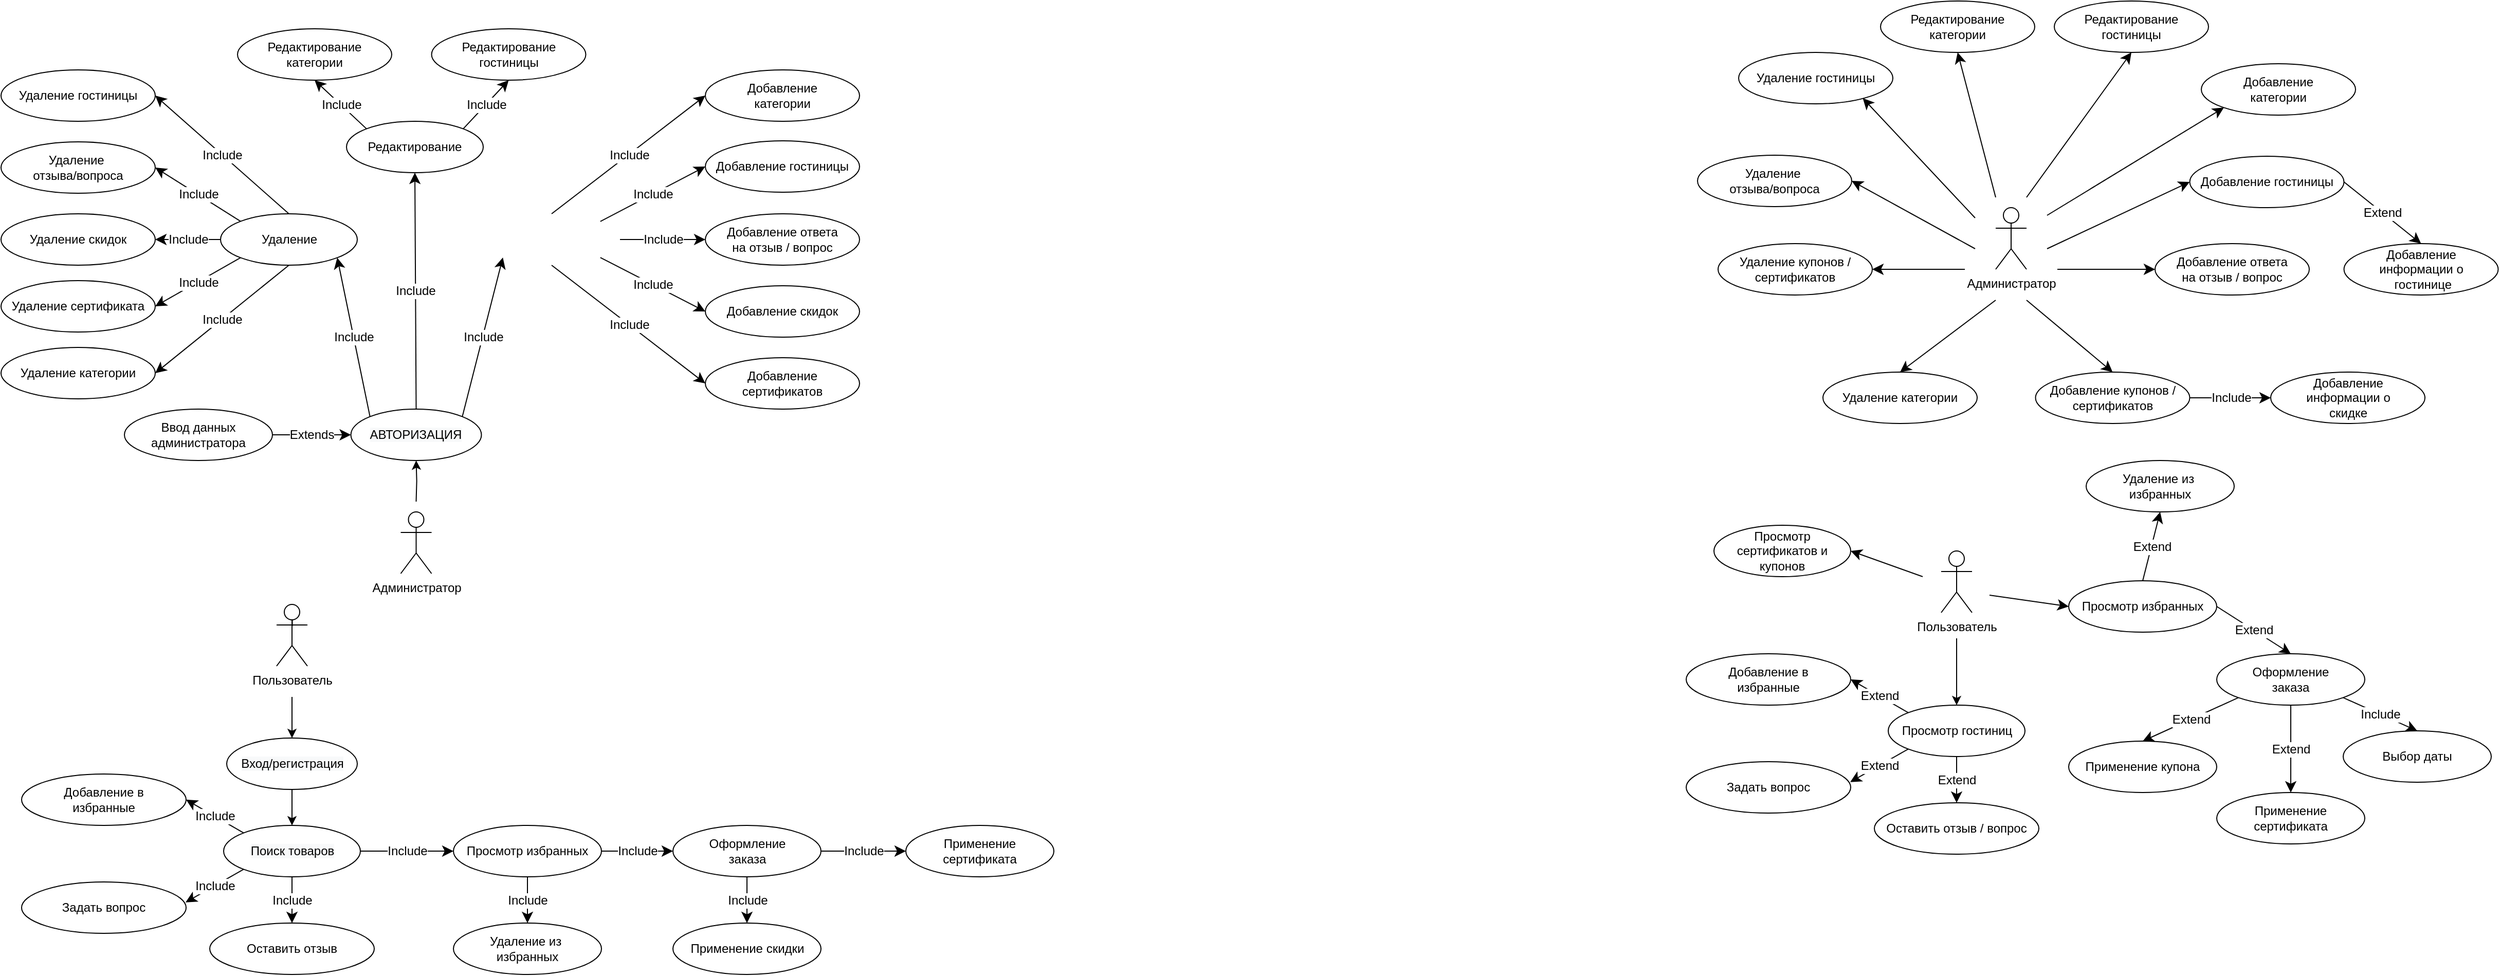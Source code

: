 <mxfile version="24.3.1" type="device">
  <diagram name="Page-1" id="efa7a0a1-bf9b-a30e-e6df-94a7791c09e9">
    <mxGraphModel dx="1489" dy="847" grid="0" gridSize="10" guides="1" tooltips="1" connect="1" arrows="1" fold="1" page="1" pageScale="1" pageWidth="826" pageHeight="1169" background="none" math="0" shadow="0">
      <root>
        <mxCell id="0" />
        <mxCell id="1" parent="0" />
        <mxCell id="YTgh-Ef8OYnJQfRJEaPr-17" value="" style="edgeStyle=orthogonalEdgeStyle;rounded=0;orthogonalLoop=1;jettySize=auto;html=1;" parent="1" target="YTgh-Ef8OYnJQfRJEaPr-16" edge="1">
          <mxGeometry relative="1" as="geometry">
            <mxPoint x="443.75" y="550" as="sourcePoint" />
          </mxGeometry>
        </mxCell>
        <mxCell id="jBH0evO6HvCT8xuE78lS-122" value="Администратор" style="shape=umlActor;verticalLabelPosition=bottom;verticalAlign=top;html=1;outlineConnect=0;" parent="1" vertex="1">
          <mxGeometry x="428.75" y="560" width="30" height="60" as="geometry" />
        </mxCell>
        <mxCell id="YTgh-Ef8OYnJQfRJEaPr-2" value="" style="edgeStyle=orthogonalEdgeStyle;rounded=0;orthogonalLoop=1;jettySize=auto;html=1;" parent="1" target="YTgh-Ef8OYnJQfRJEaPr-1" edge="1">
          <mxGeometry relative="1" as="geometry">
            <mxPoint x="323" y="740" as="sourcePoint" />
            <Array as="points">
              <mxPoint x="323" y="750" />
            </Array>
          </mxGeometry>
        </mxCell>
        <mxCell id="YTgh-Ef8OYnJQfRJEaPr-10" value="" style="edgeStyle=orthogonalEdgeStyle;rounded=0;orthogonalLoop=1;jettySize=auto;html=1;" parent="1" source="YTgh-Ef8OYnJQfRJEaPr-1" target="YTgh-Ef8OYnJQfRJEaPr-3" edge="1">
          <mxGeometry relative="1" as="geometry" />
        </mxCell>
        <mxCell id="YTgh-Ef8OYnJQfRJEaPr-1" value="&#xa;&#xa;&lt;span style=&quot;color: rgb(0, 0, 0); font-family: helvetica; font-size: 12px; font-style: normal; font-weight: 400; letter-spacing: normal; text-align: center; text-indent: 0px; text-transform: none; word-spacing: 0px; background-color: rgb(248, 249, 250); display: inline; float: none;&quot;&gt;Вход/регистрация&lt;/span&gt;&#xa;&#xa;" style="ellipse;whiteSpace=wrap;html=1;" parent="1" vertex="1">
          <mxGeometry x="259.5" y="780" width="127" height="50" as="geometry" />
        </mxCell>
        <mxCell id="YTgh-Ef8OYnJQfRJEaPr-3" value="&#xa;&#xa;&lt;span style=&quot;color: rgb(0, 0, 0); font-family: helvetica; font-size: 12px; font-style: normal; font-weight: 400; letter-spacing: normal; text-align: center; text-indent: 0px; text-transform: none; word-spacing: 0px; background-color: rgb(248, 249, 250); display: inline; float: none;&quot;&gt;Поиск товаров&lt;/span&gt;&#xa;&#xa;" style="ellipse;whiteSpace=wrap;html=1;" parent="1" vertex="1">
          <mxGeometry x="256.5" y="865" width="133" height="50" as="geometry" />
        </mxCell>
        <mxCell id="YTgh-Ef8OYnJQfRJEaPr-4" value="Просмотр избранных" style="ellipse;whiteSpace=wrap;html=1;" parent="1" vertex="1">
          <mxGeometry x="480" y="865" width="144" height="50" as="geometry" />
        </mxCell>
        <mxCell id="YTgh-Ef8OYnJQfRJEaPr-5" value="Оформление&lt;br&gt;заказа" style="ellipse;whiteSpace=wrap;html=1;" parent="1" vertex="1">
          <mxGeometry x="693.5" y="865" width="144" height="50" as="geometry" />
        </mxCell>
        <mxCell id="YTgh-Ef8OYnJQfRJEaPr-6" value="Добавление в&lt;br&gt;избранные" style="ellipse;whiteSpace=wrap;html=1;" parent="1" vertex="1">
          <mxGeometry x="60" y="815" width="160" height="50" as="geometry" />
        </mxCell>
        <mxCell id="YTgh-Ef8OYnJQfRJEaPr-16" value="&lt;font face=&quot;helvetica&quot;&gt;&lt;span style=&quot;background-color: rgb(248, 249, 250);&quot;&gt;АВТОРИЗАЦИЯ&lt;/span&gt;&lt;/font&gt;" style="ellipse;whiteSpace=wrap;html=1;" parent="1" vertex="1">
          <mxGeometry x="380.25" y="460" width="127" height="50" as="geometry" />
        </mxCell>
        <mxCell id="YTgh-Ef8OYnJQfRJEaPr-18" value="Удаление" style="ellipse;whiteSpace=wrap;html=1;" parent="1" vertex="1">
          <mxGeometry x="253.5" y="270" width="133" height="50" as="geometry" />
        </mxCell>
        <mxCell id="YTgh-Ef8OYnJQfRJEaPr-22" value="Добавление&lt;br&gt;категории" style="ellipse;whiteSpace=wrap;html=1;" parent="1" vertex="1">
          <mxGeometry x="725" y="130" width="150" height="50" as="geometry" />
        </mxCell>
        <mxCell id="YTgh-Ef8OYnJQfRJEaPr-23" value="Добавление гостиницы" style="ellipse;whiteSpace=wrap;html=1;" parent="1" vertex="1">
          <mxGeometry x="725" y="199" width="150" height="50" as="geometry" />
        </mxCell>
        <mxCell id="YTgh-Ef8OYnJQfRJEaPr-24" value="Добавление ответа&lt;br&gt;на отзыв / вопрос" style="ellipse;whiteSpace=wrap;html=1;" parent="1" vertex="1">
          <mxGeometry x="725" y="270" width="150" height="50" as="geometry" />
        </mxCell>
        <mxCell id="YTgh-Ef8OYnJQfRJEaPr-25" value="Добавление скидок" style="ellipse;whiteSpace=wrap;html=1;" parent="1" vertex="1">
          <mxGeometry x="725" y="340" width="150" height="50" as="geometry" />
        </mxCell>
        <mxCell id="YTgh-Ef8OYnJQfRJEaPr-26" value="Удаление категории" style="ellipse;whiteSpace=wrap;html=1;" parent="1" vertex="1">
          <mxGeometry x="40" y="400" width="150" height="50" as="geometry" />
        </mxCell>
        <mxCell id="YTgh-Ef8OYnJQfRJEaPr-27" value="Удаление гостиницы" style="ellipse;whiteSpace=wrap;html=1;" parent="1" vertex="1">
          <mxGeometry x="40" y="130" width="150" height="50" as="geometry" />
        </mxCell>
        <mxCell id="YTgh-Ef8OYnJQfRJEaPr-28" value="Удаление&amp;nbsp;&lt;div&gt;отзыва/вопроса&lt;/div&gt;" style="ellipse;whiteSpace=wrap;html=1;" parent="1" vertex="1">
          <mxGeometry x="40" y="200" width="150" height="50" as="geometry" />
        </mxCell>
        <mxCell id="YTgh-Ef8OYnJQfRJEaPr-29" value="Удаление скидок" style="ellipse;whiteSpace=wrap;html=1;" parent="1" vertex="1">
          <mxGeometry x="40" y="270" width="150" height="50" as="geometry" />
        </mxCell>
        <mxCell id="YTgh-Ef8OYnJQfRJEaPr-30" value="Удаление сертификата" style="ellipse;whiteSpace=wrap;html=1;" parent="1" vertex="1">
          <mxGeometry x="40" y="335" width="150" height="50" as="geometry" />
        </mxCell>
        <mxCell id="Zb_gw2FY2gbBcWNWG11e-1" value="Удаление из&amp;nbsp;&lt;div&gt;избранных&lt;/div&gt;" style="ellipse;whiteSpace=wrap;html=1;" parent="1" vertex="1">
          <mxGeometry x="480" y="960" width="144" height="50" as="geometry" />
        </mxCell>
        <mxCell id="Zb_gw2FY2gbBcWNWG11e-5" value="Задать вопрос" style="ellipse;whiteSpace=wrap;html=1;" parent="1" vertex="1">
          <mxGeometry x="60" y="920" width="160" height="50" as="geometry" />
        </mxCell>
        <mxCell id="Zb_gw2FY2gbBcWNWG11e-7" value="Оставить отзыв" style="ellipse;whiteSpace=wrap;html=1;" parent="1" vertex="1">
          <mxGeometry x="243" y="960" width="160" height="50" as="geometry" />
        </mxCell>
        <mxCell id="Zb_gw2FY2gbBcWNWG11e-9" value="Применение скидки" style="ellipse;whiteSpace=wrap;html=1;" parent="1" vertex="1">
          <mxGeometry x="693.5" y="960" width="144" height="50" as="geometry" />
        </mxCell>
        <mxCell id="Zb_gw2FY2gbBcWNWG11e-13" value="Применение сертификата" style="ellipse;whiteSpace=wrap;html=1;" parent="1" vertex="1">
          <mxGeometry x="920" y="865" width="144" height="50" as="geometry" />
        </mxCell>
        <mxCell id="Zb_gw2FY2gbBcWNWG11e-15" value="Добавление сертификатов" style="ellipse;whiteSpace=wrap;html=1;" parent="1" vertex="1">
          <mxGeometry x="725" y="410" width="150" height="50" as="geometry" />
        </mxCell>
        <mxCell id="Zb_gw2FY2gbBcWNWG11e-17" value="Редактирование" style="ellipse;whiteSpace=wrap;html=1;" parent="1" vertex="1">
          <mxGeometry x="376" y="180" width="133" height="50" as="geometry" />
        </mxCell>
        <mxCell id="Zb_gw2FY2gbBcWNWG11e-18" value="Редактирование&lt;br&gt;категории" style="ellipse;whiteSpace=wrap;html=1;" parent="1" vertex="1">
          <mxGeometry x="270" y="90" width="150" height="50" as="geometry" />
        </mxCell>
        <mxCell id="Zb_gw2FY2gbBcWNWG11e-19" value="Редактирование гостиницы" style="ellipse;whiteSpace=wrap;html=1;" parent="1" vertex="1">
          <mxGeometry x="458.75" y="90" width="150" height="50" as="geometry" />
        </mxCell>
        <mxCell id="Zb_gw2FY2gbBcWNWG11e-30" value="" style="edgeStyle=orthogonalEdgeStyle;rounded=0;orthogonalLoop=1;jettySize=auto;html=1;" parent="1" target="jBH0evO6HvCT8xuE78lS-123" edge="1">
          <mxGeometry relative="1" as="geometry">
            <mxPoint x="322.75" y="650" as="sourcePoint" />
            <mxPoint x="323" y="780" as="targetPoint" />
          </mxGeometry>
        </mxCell>
        <mxCell id="jBH0evO6HvCT8xuE78lS-123" value="Пользователь" style="shape=umlActor;verticalLabelPosition=bottom;verticalAlign=top;html=1;outlineConnect=0;" parent="1" vertex="1">
          <mxGeometry x="308" y="650" width="30" height="60" as="geometry" />
        </mxCell>
        <mxCell id="Zb_gw2FY2gbBcWNWG11e-43" value="" style="endArrow=classic;html=1;rounded=0;fontSize=12;startSize=8;endSize=8;curved=1;exitX=0;exitY=1;exitDx=0;exitDy=0;entryX=0.997;entryY=0.397;entryDx=0;entryDy=0;entryPerimeter=0;" parent="1" source="YTgh-Ef8OYnJQfRJEaPr-3" target="Zb_gw2FY2gbBcWNWG11e-5" edge="1">
          <mxGeometry relative="1" as="geometry">
            <mxPoint x="190" y="950" as="sourcePoint" />
            <mxPoint x="290" y="950" as="targetPoint" />
          </mxGeometry>
        </mxCell>
        <mxCell id="Zb_gw2FY2gbBcWNWG11e-44" value="Include" style="edgeLabel;resizable=0;html=1;fontSize=12;;align=center;verticalAlign=middle;" parent="Zb_gw2FY2gbBcWNWG11e-43" connectable="0" vertex="1">
          <mxGeometry relative="1" as="geometry" />
        </mxCell>
        <mxCell id="Zb_gw2FY2gbBcWNWG11e-45" value="" style="endArrow=classic;html=1;rounded=0;fontSize=12;startSize=8;endSize=8;curved=1;exitX=0;exitY=0;exitDx=0;exitDy=0;entryX=1;entryY=0.5;entryDx=0;entryDy=0;" parent="1" source="YTgh-Ef8OYnJQfRJEaPr-3" target="YTgh-Ef8OYnJQfRJEaPr-6" edge="1">
          <mxGeometry relative="1" as="geometry">
            <mxPoint x="266" y="900" as="sourcePoint" />
            <mxPoint x="140" y="962" as="targetPoint" />
          </mxGeometry>
        </mxCell>
        <mxCell id="Zb_gw2FY2gbBcWNWG11e-46" value="Include" style="edgeLabel;resizable=0;html=1;fontSize=12;;align=center;verticalAlign=middle;" parent="Zb_gw2FY2gbBcWNWG11e-45" connectable="0" vertex="1">
          <mxGeometry relative="1" as="geometry" />
        </mxCell>
        <mxCell id="Zb_gw2FY2gbBcWNWG11e-47" value="" style="endArrow=classic;html=1;rounded=0;fontSize=12;startSize=8;endSize=8;curved=1;exitX=1;exitY=0.5;exitDx=0;exitDy=0;entryX=0;entryY=0.5;entryDx=0;entryDy=0;" parent="1" source="YTgh-Ef8OYnJQfRJEaPr-3" target="YTgh-Ef8OYnJQfRJEaPr-4" edge="1">
          <mxGeometry relative="1" as="geometry">
            <mxPoint x="458.75" y="915" as="sourcePoint" />
            <mxPoint x="332.75" y="977" as="targetPoint" />
          </mxGeometry>
        </mxCell>
        <mxCell id="Zb_gw2FY2gbBcWNWG11e-48" value="Include" style="edgeLabel;resizable=0;html=1;fontSize=12;;align=center;verticalAlign=middle;" parent="Zb_gw2FY2gbBcWNWG11e-47" connectable="0" vertex="1">
          <mxGeometry relative="1" as="geometry" />
        </mxCell>
        <mxCell id="Zb_gw2FY2gbBcWNWG11e-49" value="" style="endArrow=classic;html=1;rounded=0;fontSize=12;startSize=8;endSize=8;curved=1;exitX=0.5;exitY=1;exitDx=0;exitDy=0;entryX=0.5;entryY=0;entryDx=0;entryDy=0;" parent="1" source="YTgh-Ef8OYnJQfRJEaPr-3" target="Zb_gw2FY2gbBcWNWG11e-7" edge="1">
          <mxGeometry relative="1" as="geometry">
            <mxPoint x="306" y="938" as="sourcePoint" />
            <mxPoint x="180" y="1000" as="targetPoint" />
          </mxGeometry>
        </mxCell>
        <mxCell id="Zb_gw2FY2gbBcWNWG11e-50" value="Include" style="edgeLabel;resizable=0;html=1;fontSize=12;;align=center;verticalAlign=middle;" parent="Zb_gw2FY2gbBcWNWG11e-49" connectable="0" vertex="1">
          <mxGeometry relative="1" as="geometry" />
        </mxCell>
        <mxCell id="Zb_gw2FY2gbBcWNWG11e-51" value="" style="endArrow=classic;html=1;rounded=0;fontSize=12;startSize=8;endSize=8;curved=1;exitX=0.5;exitY=1;exitDx=0;exitDy=0;entryX=0.5;entryY=0;entryDx=0;entryDy=0;" parent="1" source="YTgh-Ef8OYnJQfRJEaPr-4" target="Zb_gw2FY2gbBcWNWG11e-1" edge="1">
          <mxGeometry relative="1" as="geometry">
            <mxPoint x="333" y="925" as="sourcePoint" />
            <mxPoint x="330" y="1030" as="targetPoint" />
          </mxGeometry>
        </mxCell>
        <mxCell id="Zb_gw2FY2gbBcWNWG11e-52" value="Include" style="edgeLabel;resizable=0;html=1;fontSize=12;;align=center;verticalAlign=middle;" parent="Zb_gw2FY2gbBcWNWG11e-51" connectable="0" vertex="1">
          <mxGeometry relative="1" as="geometry" />
        </mxCell>
        <mxCell id="Zb_gw2FY2gbBcWNWG11e-54" value="" style="endArrow=classic;html=1;rounded=0;fontSize=12;startSize=8;endSize=8;curved=1;exitX=1;exitY=0.5;exitDx=0;exitDy=0;entryX=0;entryY=0.5;entryDx=0;entryDy=0;" parent="1" source="YTgh-Ef8OYnJQfRJEaPr-4" target="YTgh-Ef8OYnJQfRJEaPr-5" edge="1">
          <mxGeometry relative="1" as="geometry">
            <mxPoint x="773" y="837.5" as="sourcePoint" />
            <mxPoint x="650" y="970" as="targetPoint" />
          </mxGeometry>
        </mxCell>
        <mxCell id="Zb_gw2FY2gbBcWNWG11e-55" value="Include" style="edgeLabel;resizable=0;html=1;fontSize=12;;align=center;verticalAlign=middle;" parent="Zb_gw2FY2gbBcWNWG11e-54" connectable="0" vertex="1">
          <mxGeometry relative="1" as="geometry" />
        </mxCell>
        <mxCell id="Zb_gw2FY2gbBcWNWG11e-58" value="" style="endArrow=classic;html=1;rounded=0;fontSize=12;startSize=8;endSize=8;curved=1;exitX=0.5;exitY=1;exitDx=0;exitDy=0;entryX=0.5;entryY=0;entryDx=0;entryDy=0;" parent="1" source="YTgh-Ef8OYnJQfRJEaPr-5" target="Zb_gw2FY2gbBcWNWG11e-9" edge="1">
          <mxGeometry relative="1" as="geometry">
            <mxPoint x="660" y="915" as="sourcePoint" />
            <mxPoint x="660" y="960" as="targetPoint" />
          </mxGeometry>
        </mxCell>
        <mxCell id="Zb_gw2FY2gbBcWNWG11e-59" value="Include" style="edgeLabel;resizable=0;html=1;fontSize=12;;align=center;verticalAlign=middle;" parent="Zb_gw2FY2gbBcWNWG11e-58" connectable="0" vertex="1">
          <mxGeometry relative="1" as="geometry" />
        </mxCell>
        <mxCell id="Zb_gw2FY2gbBcWNWG11e-60" value="" style="endArrow=classic;html=1;rounded=0;fontSize=12;startSize=8;endSize=8;curved=1;exitX=1;exitY=0.5;exitDx=0;exitDy=0;entryX=0;entryY=0.5;entryDx=0;entryDy=0;" parent="1" source="YTgh-Ef8OYnJQfRJEaPr-5" target="Zb_gw2FY2gbBcWNWG11e-13" edge="1">
          <mxGeometry relative="1" as="geometry">
            <mxPoint x="776" y="925" as="sourcePoint" />
            <mxPoint x="732" y="970" as="targetPoint" />
          </mxGeometry>
        </mxCell>
        <mxCell id="Zb_gw2FY2gbBcWNWG11e-61" value="Include" style="edgeLabel;resizable=0;html=1;fontSize=12;;align=center;verticalAlign=middle;" parent="Zb_gw2FY2gbBcWNWG11e-60" connectable="0" vertex="1">
          <mxGeometry relative="1" as="geometry" />
        </mxCell>
        <mxCell id="Zb_gw2FY2gbBcWNWG11e-67" value="Ввод данных администратора" style="ellipse;whiteSpace=wrap;html=1;" parent="1" vertex="1">
          <mxGeometry x="160" y="460" width="144" height="50" as="geometry" />
        </mxCell>
        <mxCell id="Zb_gw2FY2gbBcWNWG11e-68" value="" style="endArrow=classic;html=1;rounded=0;fontSize=12;startSize=8;endSize=8;curved=1;exitX=1;exitY=0.5;exitDx=0;exitDy=0;entryX=0;entryY=0.5;entryDx=0;entryDy=0;" parent="1" source="Zb_gw2FY2gbBcWNWG11e-67" target="YTgh-Ef8OYnJQfRJEaPr-16" edge="1">
          <mxGeometry relative="1" as="geometry">
            <mxPoint x="428.75" y="540" as="sourcePoint" />
            <mxPoint x="335.75" y="540" as="targetPoint" />
          </mxGeometry>
        </mxCell>
        <mxCell id="Zb_gw2FY2gbBcWNWG11e-69" value="Extends" style="edgeLabel;resizable=0;html=1;fontSize=12;;align=center;verticalAlign=middle;" parent="Zb_gw2FY2gbBcWNWG11e-68" connectable="0" vertex="1">
          <mxGeometry relative="1" as="geometry" />
        </mxCell>
        <mxCell id="Zb_gw2FY2gbBcWNWG11e-70" value="" style="endArrow=classic;html=1;rounded=0;fontSize=12;startSize=8;endSize=8;curved=1;exitX=0;exitY=0;exitDx=0;exitDy=0;entryX=1;entryY=1;entryDx=0;entryDy=0;" parent="1" source="YTgh-Ef8OYnJQfRJEaPr-16" target="YTgh-Ef8OYnJQfRJEaPr-18" edge="1">
          <mxGeometry relative="1" as="geometry">
            <mxPoint x="456" y="460" as="sourcePoint" />
            <mxPoint x="400" y="428" as="targetPoint" />
          </mxGeometry>
        </mxCell>
        <mxCell id="Zb_gw2FY2gbBcWNWG11e-71" value="Include" style="edgeLabel;resizable=0;html=1;fontSize=12;;align=center;verticalAlign=middle;" parent="Zb_gw2FY2gbBcWNWG11e-70" connectable="0" vertex="1">
          <mxGeometry relative="1" as="geometry" />
        </mxCell>
        <mxCell id="Zb_gw2FY2gbBcWNWG11e-72" value="" style="endArrow=classic;html=1;rounded=0;fontSize=12;startSize=8;endSize=8;curved=1;exitX=0.5;exitY=0;exitDx=0;exitDy=0;entryX=0.5;entryY=1;entryDx=0;entryDy=0;" parent="1" source="YTgh-Ef8OYnJQfRJEaPr-16" target="Zb_gw2FY2gbBcWNWG11e-17" edge="1">
          <mxGeometry relative="1" as="geometry">
            <mxPoint x="468.25" y="410" as="sourcePoint" />
            <mxPoint x="412.25" y="378" as="targetPoint" />
          </mxGeometry>
        </mxCell>
        <mxCell id="Zb_gw2FY2gbBcWNWG11e-73" value="Include" style="edgeLabel;resizable=0;html=1;fontSize=12;;align=center;verticalAlign=middle;" parent="Zb_gw2FY2gbBcWNWG11e-72" connectable="0" vertex="1">
          <mxGeometry relative="1" as="geometry" />
        </mxCell>
        <mxCell id="Zb_gw2FY2gbBcWNWG11e-74" value="" style="endArrow=classic;html=1;rounded=0;fontSize=12;startSize=8;endSize=8;curved=1;exitX=1;exitY=0;exitDx=0;exitDy=0;entryX=0;entryY=1;entryDx=0;entryDy=0;" parent="1" source="YTgh-Ef8OYnJQfRJEaPr-16" edge="1">
          <mxGeometry relative="1" as="geometry">
            <mxPoint x="524.25" y="460" as="sourcePoint" />
            <mxPoint x="528.096" y="312.533" as="targetPoint" />
          </mxGeometry>
        </mxCell>
        <mxCell id="Zb_gw2FY2gbBcWNWG11e-75" value="Include" style="edgeLabel;resizable=0;html=1;fontSize=12;;align=center;verticalAlign=middle;" parent="Zb_gw2FY2gbBcWNWG11e-74" connectable="0" vertex="1">
          <mxGeometry relative="1" as="geometry" />
        </mxCell>
        <mxCell id="Zb_gw2FY2gbBcWNWG11e-76" value="" style="endArrow=classic;html=1;rounded=0;fontSize=12;startSize=8;endSize=8;curved=1;exitX=0;exitY=1;exitDx=0;exitDy=0;entryX=1;entryY=0.5;entryDx=0;entryDy=0;" parent="1" source="YTgh-Ef8OYnJQfRJEaPr-18" target="YTgh-Ef8OYnJQfRJEaPr-30" edge="1">
          <mxGeometry relative="1" as="geometry">
            <mxPoint x="292" y="360" as="sourcePoint" />
            <mxPoint x="230" y="303" as="targetPoint" />
          </mxGeometry>
        </mxCell>
        <mxCell id="Zb_gw2FY2gbBcWNWG11e-77" value="Include" style="edgeLabel;resizable=0;html=1;fontSize=12;;align=center;verticalAlign=middle;" parent="Zb_gw2FY2gbBcWNWG11e-76" connectable="0" vertex="1">
          <mxGeometry relative="1" as="geometry" />
        </mxCell>
        <mxCell id="Zb_gw2FY2gbBcWNWG11e-80" value="" style="endArrow=classic;html=1;rounded=0;fontSize=12;startSize=8;endSize=8;curved=1;exitX=0;exitY=0.5;exitDx=0;exitDy=0;entryX=1;entryY=0.5;entryDx=0;entryDy=0;" parent="1" source="YTgh-Ef8OYnJQfRJEaPr-18" target="YTgh-Ef8OYnJQfRJEaPr-29" edge="1">
          <mxGeometry relative="1" as="geometry">
            <mxPoint x="302" y="327" as="sourcePoint" />
            <mxPoint x="240" y="270" as="targetPoint" />
          </mxGeometry>
        </mxCell>
        <mxCell id="Zb_gw2FY2gbBcWNWG11e-81" value="Include" style="edgeLabel;resizable=0;html=1;fontSize=12;;align=center;verticalAlign=middle;" parent="Zb_gw2FY2gbBcWNWG11e-80" connectable="0" vertex="1">
          <mxGeometry relative="1" as="geometry" />
        </mxCell>
        <mxCell id="Zb_gw2FY2gbBcWNWG11e-82" value="" style="endArrow=classic;html=1;rounded=0;fontSize=12;startSize=8;endSize=8;curved=1;exitX=0;exitY=0;exitDx=0;exitDy=0;entryX=1;entryY=0.5;entryDx=0;entryDy=0;" parent="1" source="YTgh-Ef8OYnJQfRJEaPr-18" target="YTgh-Ef8OYnJQfRJEaPr-28" edge="1">
          <mxGeometry relative="1" as="geometry">
            <mxPoint x="318.5" y="310" as="sourcePoint" />
            <mxPoint x="256.5" y="253" as="targetPoint" />
          </mxGeometry>
        </mxCell>
        <mxCell id="Zb_gw2FY2gbBcWNWG11e-83" value="Include" style="edgeLabel;resizable=0;html=1;fontSize=12;;align=center;verticalAlign=middle;" parent="Zb_gw2FY2gbBcWNWG11e-82" connectable="0" vertex="1">
          <mxGeometry relative="1" as="geometry" />
        </mxCell>
        <mxCell id="Zb_gw2FY2gbBcWNWG11e-84" value="" style="endArrow=classic;html=1;rounded=0;fontSize=12;startSize=8;endSize=8;curved=1;exitX=0.5;exitY=0;exitDx=0;exitDy=0;entryX=1;entryY=0.5;entryDx=0;entryDy=0;" parent="1" source="YTgh-Ef8OYnJQfRJEaPr-18" target="YTgh-Ef8OYnJQfRJEaPr-27" edge="1">
          <mxGeometry relative="1" as="geometry">
            <mxPoint x="324" y="300" as="sourcePoint" />
            <mxPoint x="200" y="153" as="targetPoint" />
          </mxGeometry>
        </mxCell>
        <mxCell id="Zb_gw2FY2gbBcWNWG11e-85" value="Include" style="edgeLabel;resizable=0;html=1;fontSize=12;;align=center;verticalAlign=middle;" parent="Zb_gw2FY2gbBcWNWG11e-84" connectable="0" vertex="1">
          <mxGeometry relative="1" as="geometry" />
        </mxCell>
        <mxCell id="Zb_gw2FY2gbBcWNWG11e-86" value="" style="endArrow=classic;html=1;rounded=0;fontSize=12;startSize=8;endSize=8;curved=1;entryX=1;entryY=0.5;entryDx=0;entryDy=0;exitX=0.5;exitY=1;exitDx=0;exitDy=0;" parent="1" source="YTgh-Ef8OYnJQfRJEaPr-18" target="YTgh-Ef8OYnJQfRJEaPr-26" edge="1">
          <mxGeometry relative="1" as="geometry">
            <mxPoint x="330" y="575" as="sourcePoint" />
            <mxPoint x="230" y="446.5" as="targetPoint" />
          </mxGeometry>
        </mxCell>
        <mxCell id="Zb_gw2FY2gbBcWNWG11e-87" value="Include" style="edgeLabel;resizable=0;html=1;fontSize=12;;align=center;verticalAlign=middle;" parent="Zb_gw2FY2gbBcWNWG11e-86" connectable="0" vertex="1">
          <mxGeometry relative="1" as="geometry" />
        </mxCell>
        <mxCell id="Zb_gw2FY2gbBcWNWG11e-88" value="" style="endArrow=classic;html=1;rounded=0;fontSize=12;startSize=8;endSize=8;curved=1;exitX=0;exitY=0;exitDx=0;exitDy=0;entryX=0.5;entryY=1;entryDx=0;entryDy=0;" parent="1" source="Zb_gw2FY2gbBcWNWG11e-17" target="Zb_gw2FY2gbBcWNWG11e-18" edge="1">
          <mxGeometry relative="1" as="geometry">
            <mxPoint x="380.25" y="255" as="sourcePoint" />
            <mxPoint x="250.25" y="140" as="targetPoint" />
          </mxGeometry>
        </mxCell>
        <mxCell id="Zb_gw2FY2gbBcWNWG11e-89" value="Include" style="edgeLabel;resizable=0;html=1;fontSize=12;;align=center;verticalAlign=middle;" parent="Zb_gw2FY2gbBcWNWG11e-88" connectable="0" vertex="1">
          <mxGeometry relative="1" as="geometry" />
        </mxCell>
        <mxCell id="Zb_gw2FY2gbBcWNWG11e-90" value="" style="endArrow=classic;html=1;rounded=0;fontSize=12;startSize=8;endSize=8;curved=1;exitX=1;exitY=0;exitDx=0;exitDy=0;entryX=0.5;entryY=1;entryDx=0;entryDy=0;" parent="1" source="Zb_gw2FY2gbBcWNWG11e-17" target="Zb_gw2FY2gbBcWNWG11e-19" edge="1">
          <mxGeometry relative="1" as="geometry">
            <mxPoint x="598.75" y="230" as="sourcePoint" />
            <mxPoint x="468.75" y="115" as="targetPoint" />
          </mxGeometry>
        </mxCell>
        <mxCell id="Zb_gw2FY2gbBcWNWG11e-91" value="Include" style="edgeLabel;resizable=0;html=1;fontSize=12;;align=center;verticalAlign=middle;" parent="Zb_gw2FY2gbBcWNWG11e-90" connectable="0" vertex="1">
          <mxGeometry relative="1" as="geometry" />
        </mxCell>
        <mxCell id="Zb_gw2FY2gbBcWNWG11e-104" value="" style="endArrow=classic;html=1;rounded=0;fontSize=12;startSize=8;endSize=8;curved=1;exitX=0.5;exitY=0;exitDx=0;exitDy=0;entryX=0;entryY=0.5;entryDx=0;entryDy=0;" parent="1" target="YTgh-Ef8OYnJQfRJEaPr-22" edge="1">
          <mxGeometry relative="1" as="geometry">
            <mxPoint x="575.5" y="270" as="sourcePoint" />
            <mxPoint x="677" y="200" as="targetPoint" />
          </mxGeometry>
        </mxCell>
        <mxCell id="Zb_gw2FY2gbBcWNWG11e-105" value="Include" style="edgeLabel;resizable=0;html=1;fontSize=12;;align=center;verticalAlign=middle;" parent="Zb_gw2FY2gbBcWNWG11e-104" connectable="0" vertex="1">
          <mxGeometry relative="1" as="geometry" />
        </mxCell>
        <mxCell id="Zb_gw2FY2gbBcWNWG11e-106" value="" style="endArrow=classic;html=1;rounded=0;fontSize=12;startSize=8;endSize=8;curved=1;exitX=1;exitY=0;exitDx=0;exitDy=0;entryX=0;entryY=0.5;entryDx=0;entryDy=0;" parent="1" target="YTgh-Ef8OYnJQfRJEaPr-23" edge="1">
          <mxGeometry relative="1" as="geometry">
            <mxPoint x="622.904" y="277.467" as="sourcePoint" />
            <mxPoint x="686" y="270" as="targetPoint" />
          </mxGeometry>
        </mxCell>
        <mxCell id="Zb_gw2FY2gbBcWNWG11e-107" value="Include" style="edgeLabel;resizable=0;html=1;fontSize=12;;align=center;verticalAlign=middle;" parent="Zb_gw2FY2gbBcWNWG11e-106" connectable="0" vertex="1">
          <mxGeometry relative="1" as="geometry" />
        </mxCell>
        <mxCell id="Zb_gw2FY2gbBcWNWG11e-108" value="" style="endArrow=classic;html=1;rounded=0;fontSize=12;startSize=8;endSize=8;curved=1;exitX=1;exitY=0.5;exitDx=0;exitDy=0;entryX=0;entryY=0.5;entryDx=0;entryDy=0;" parent="1" target="YTgh-Ef8OYnJQfRJEaPr-24" edge="1">
          <mxGeometry relative="1" as="geometry">
            <mxPoint x="642" y="295" as="sourcePoint" />
            <mxPoint x="584" y="190" as="targetPoint" />
          </mxGeometry>
        </mxCell>
        <mxCell id="Zb_gw2FY2gbBcWNWG11e-109" value="Include" style="edgeLabel;resizable=0;html=1;fontSize=12;;align=center;verticalAlign=middle;" parent="Zb_gw2FY2gbBcWNWG11e-108" connectable="0" vertex="1">
          <mxGeometry relative="1" as="geometry" />
        </mxCell>
        <mxCell id="Zb_gw2FY2gbBcWNWG11e-110" value="" style="endArrow=classic;html=1;rounded=0;fontSize=12;startSize=8;endSize=8;curved=1;exitX=1;exitY=1;exitDx=0;exitDy=0;entryX=0;entryY=0.5;entryDx=0;entryDy=0;" parent="1" target="YTgh-Ef8OYnJQfRJEaPr-25" edge="1">
          <mxGeometry relative="1" as="geometry">
            <mxPoint x="622.904" y="312.533" as="sourcePoint" />
            <mxPoint x="594" y="200" as="targetPoint" />
          </mxGeometry>
        </mxCell>
        <mxCell id="Zb_gw2FY2gbBcWNWG11e-111" value="Include" style="edgeLabel;resizable=0;html=1;fontSize=12;;align=center;verticalAlign=middle;" parent="Zb_gw2FY2gbBcWNWG11e-110" connectable="0" vertex="1">
          <mxGeometry relative="1" as="geometry" />
        </mxCell>
        <mxCell id="Zb_gw2FY2gbBcWNWG11e-114" value="" style="endArrow=classic;html=1;rounded=0;fontSize=12;startSize=8;endSize=8;curved=1;exitX=0.5;exitY=1;exitDx=0;exitDy=0;entryX=0;entryY=0.5;entryDx=0;entryDy=0;" parent="1" target="Zb_gw2FY2gbBcWNWG11e-15" edge="1">
          <mxGeometry relative="1" as="geometry">
            <mxPoint x="575.5" y="320" as="sourcePoint" />
            <mxPoint x="614" y="220" as="targetPoint" />
          </mxGeometry>
        </mxCell>
        <mxCell id="Zb_gw2FY2gbBcWNWG11e-115" value="Include" style="edgeLabel;resizable=0;html=1;fontSize=12;;align=center;verticalAlign=middle;" parent="Zb_gw2FY2gbBcWNWG11e-114" connectable="0" vertex="1">
          <mxGeometry relative="1" as="geometry" />
        </mxCell>
        <mxCell id="mhoM5LmYDE_clxCqvz38-2" value="Администратор" style="shape=umlActor;verticalLabelPosition=bottom;verticalAlign=top;html=1;outlineConnect=0;" vertex="1" parent="1">
          <mxGeometry x="1980" y="264" width="30" height="60" as="geometry" />
        </mxCell>
        <mxCell id="mhoM5LmYDE_clxCqvz38-4" value="" style="edgeStyle=orthogonalEdgeStyle;rounded=0;orthogonalLoop=1;jettySize=auto;html=1;" edge="1" parent="1" target="mhoM5LmYDE_clxCqvz38-6">
          <mxGeometry relative="1" as="geometry">
            <mxPoint x="1942" y="683" as="sourcePoint" />
            <Array as="points">
              <mxPoint x="1942" y="716" />
              <mxPoint x="1942" y="716" />
            </Array>
          </mxGeometry>
        </mxCell>
        <mxCell id="mhoM5LmYDE_clxCqvz38-6" value="Просмотр гостиниц" style="ellipse;whiteSpace=wrap;html=1;" vertex="1" parent="1">
          <mxGeometry x="1875.5" y="748" width="133" height="50" as="geometry" />
        </mxCell>
        <mxCell id="mhoM5LmYDE_clxCqvz38-7" value="Просмотр избранных" style="ellipse;whiteSpace=wrap;html=1;" vertex="1" parent="1">
          <mxGeometry x="2051" y="627" width="144" height="50" as="geometry" />
        </mxCell>
        <mxCell id="mhoM5LmYDE_clxCqvz38-8" value="Оформление&lt;br&gt;заказа" style="ellipse;whiteSpace=wrap;html=1;" vertex="1" parent="1">
          <mxGeometry x="2195" y="698" width="144" height="50" as="geometry" />
        </mxCell>
        <mxCell id="mhoM5LmYDE_clxCqvz38-9" value="Добавление в&lt;br&gt;избранные" style="ellipse;whiteSpace=wrap;html=1;" vertex="1" parent="1">
          <mxGeometry x="1679" y="698" width="160" height="50" as="geometry" />
        </mxCell>
        <mxCell id="mhoM5LmYDE_clxCqvz38-12" value="Добавление&lt;br&gt;категории" style="ellipse;whiteSpace=wrap;html=1;" vertex="1" parent="1">
          <mxGeometry x="2180" y="124" width="150" height="50" as="geometry" />
        </mxCell>
        <mxCell id="mhoM5LmYDE_clxCqvz38-13" value="Добавление гостиницы" style="ellipse;whiteSpace=wrap;html=1;" vertex="1" parent="1">
          <mxGeometry x="2168.75" y="214" width="150" height="50" as="geometry" />
        </mxCell>
        <mxCell id="mhoM5LmYDE_clxCqvz38-14" value="Добавление ответа&lt;br&gt;на отзыв / вопрос" style="ellipse;whiteSpace=wrap;html=1;" vertex="1" parent="1">
          <mxGeometry x="2135" y="299" width="150" height="50" as="geometry" />
        </mxCell>
        <mxCell id="mhoM5LmYDE_clxCqvz38-15" value="Добавление купонов / сертификатов" style="ellipse;whiteSpace=wrap;html=1;" vertex="1" parent="1">
          <mxGeometry x="2018.75" y="424" width="150" height="50" as="geometry" />
        </mxCell>
        <mxCell id="mhoM5LmYDE_clxCqvz38-16" value="Удаление категории" style="ellipse;whiteSpace=wrap;html=1;" vertex="1" parent="1">
          <mxGeometry x="1812" y="424" width="150" height="50" as="geometry" />
        </mxCell>
        <mxCell id="mhoM5LmYDE_clxCqvz38-17" value="Удаление гостиницы" style="ellipse;whiteSpace=wrap;html=1;" vertex="1" parent="1">
          <mxGeometry x="1730" y="113" width="150" height="50" as="geometry" />
        </mxCell>
        <mxCell id="mhoM5LmYDE_clxCqvz38-18" value="Удаление&amp;nbsp;&lt;div&gt;отзыва/вопроса&lt;/div&gt;" style="ellipse;whiteSpace=wrap;html=1;" vertex="1" parent="1">
          <mxGeometry x="1690" y="213" width="150" height="50" as="geometry" />
        </mxCell>
        <mxCell id="mhoM5LmYDE_clxCqvz38-20" value="Удаление купонов /сертификатов" style="ellipse;whiteSpace=wrap;html=1;" vertex="1" parent="1">
          <mxGeometry x="1710" y="299" width="150" height="50" as="geometry" />
        </mxCell>
        <mxCell id="mhoM5LmYDE_clxCqvz38-21" value="Удаление из&amp;nbsp;&lt;div&gt;избранных&lt;/div&gt;" style="ellipse;whiteSpace=wrap;html=1;" vertex="1" parent="1">
          <mxGeometry x="2068" y="510" width="144" height="50" as="geometry" />
        </mxCell>
        <mxCell id="mhoM5LmYDE_clxCqvz38-22" value="Задать вопрос" style="ellipse;whiteSpace=wrap;html=1;" vertex="1" parent="1">
          <mxGeometry x="1679" y="803" width="160" height="50" as="geometry" />
        </mxCell>
        <mxCell id="mhoM5LmYDE_clxCqvz38-23" value="Оставить отзыв / вопрос" style="ellipse;whiteSpace=wrap;html=1;" vertex="1" parent="1">
          <mxGeometry x="1862" y="843" width="160" height="50" as="geometry" />
        </mxCell>
        <mxCell id="mhoM5LmYDE_clxCqvz38-24" value="Применение купона" style="ellipse;whiteSpace=wrap;html=1;" vertex="1" parent="1">
          <mxGeometry x="2051" y="783" width="144" height="50" as="geometry" />
        </mxCell>
        <mxCell id="mhoM5LmYDE_clxCqvz38-25" value="Применение сертификата" style="ellipse;whiteSpace=wrap;html=1;" vertex="1" parent="1">
          <mxGeometry x="2195" y="833" width="144" height="50" as="geometry" />
        </mxCell>
        <mxCell id="mhoM5LmYDE_clxCqvz38-28" value="Редактирование&lt;br&gt;категории" style="ellipse;whiteSpace=wrap;html=1;" vertex="1" parent="1">
          <mxGeometry x="1868" y="63" width="150" height="50" as="geometry" />
        </mxCell>
        <mxCell id="mhoM5LmYDE_clxCqvz38-29" value="Редактирование гостиницы" style="ellipse;whiteSpace=wrap;html=1;" vertex="1" parent="1">
          <mxGeometry x="2037" y="63" width="150" height="50" as="geometry" />
        </mxCell>
        <mxCell id="mhoM5LmYDE_clxCqvz38-31" value="Пользователь" style="shape=umlActor;verticalLabelPosition=bottom;verticalAlign=top;html=1;outlineConnect=0;" vertex="1" parent="1">
          <mxGeometry x="1927" y="598" width="30" height="60" as="geometry" />
        </mxCell>
        <mxCell id="mhoM5LmYDE_clxCqvz38-32" value="" style="endArrow=classic;html=1;rounded=0;fontSize=12;startSize=8;endSize=8;curved=1;exitX=0;exitY=1;exitDx=0;exitDy=0;entryX=0.997;entryY=0.397;entryDx=0;entryDy=0;entryPerimeter=0;" edge="1" parent="1" source="mhoM5LmYDE_clxCqvz38-6" target="mhoM5LmYDE_clxCqvz38-22">
          <mxGeometry relative="1" as="geometry">
            <mxPoint x="1809" y="833" as="sourcePoint" />
            <mxPoint x="1909" y="833" as="targetPoint" />
          </mxGeometry>
        </mxCell>
        <mxCell id="mhoM5LmYDE_clxCqvz38-33" value="Extend" style="edgeLabel;resizable=0;html=1;fontSize=12;;align=center;verticalAlign=middle;" connectable="0" vertex="1" parent="mhoM5LmYDE_clxCqvz38-32">
          <mxGeometry relative="1" as="geometry" />
        </mxCell>
        <mxCell id="mhoM5LmYDE_clxCqvz38-34" value="" style="endArrow=classic;html=1;rounded=0;fontSize=12;startSize=8;endSize=8;curved=1;exitX=0;exitY=0;exitDx=0;exitDy=0;entryX=1;entryY=0.5;entryDx=0;entryDy=0;" edge="1" parent="1" source="mhoM5LmYDE_clxCqvz38-6" target="mhoM5LmYDE_clxCqvz38-9">
          <mxGeometry relative="1" as="geometry">
            <mxPoint x="1885" y="783" as="sourcePoint" />
            <mxPoint x="1759" y="845" as="targetPoint" />
          </mxGeometry>
        </mxCell>
        <mxCell id="mhoM5LmYDE_clxCqvz38-35" value="Extend" style="edgeLabel;resizable=0;html=1;fontSize=12;;align=center;verticalAlign=middle;" connectable="0" vertex="1" parent="mhoM5LmYDE_clxCqvz38-34">
          <mxGeometry relative="1" as="geometry" />
        </mxCell>
        <mxCell id="mhoM5LmYDE_clxCqvz38-36" value="" style="endArrow=classic;html=1;rounded=0;fontSize=12;startSize=8;endSize=8;curved=1;entryX=0;entryY=0.5;entryDx=0;entryDy=0;" edge="1" parent="1" target="mhoM5LmYDE_clxCqvz38-7">
          <mxGeometry relative="1" as="geometry">
            <mxPoint x="1974" y="641" as="sourcePoint" />
            <mxPoint x="1951.75" y="860" as="targetPoint" />
          </mxGeometry>
        </mxCell>
        <mxCell id="mhoM5LmYDE_clxCqvz38-38" value="" style="endArrow=classic;html=1;rounded=0;fontSize=12;startSize=8;endSize=8;curved=1;exitX=0.5;exitY=1;exitDx=0;exitDy=0;entryX=0.5;entryY=0;entryDx=0;entryDy=0;" edge="1" parent="1" source="mhoM5LmYDE_clxCqvz38-6" target="mhoM5LmYDE_clxCqvz38-23">
          <mxGeometry relative="1" as="geometry">
            <mxPoint x="1925" y="821" as="sourcePoint" />
            <mxPoint x="1799" y="883" as="targetPoint" />
          </mxGeometry>
        </mxCell>
        <mxCell id="mhoM5LmYDE_clxCqvz38-39" value="Extend" style="edgeLabel;resizable=0;html=1;fontSize=12;;align=center;verticalAlign=middle;" connectable="0" vertex="1" parent="mhoM5LmYDE_clxCqvz38-38">
          <mxGeometry relative="1" as="geometry" />
        </mxCell>
        <mxCell id="mhoM5LmYDE_clxCqvz38-40" value="" style="endArrow=classic;html=1;rounded=0;fontSize=12;startSize=8;endSize=8;curved=1;entryX=0.5;entryY=1;entryDx=0;entryDy=0;exitX=0.5;exitY=0;exitDx=0;exitDy=0;" edge="1" parent="1" source="mhoM5LmYDE_clxCqvz38-7" target="mhoM5LmYDE_clxCqvz38-21">
          <mxGeometry relative="1" as="geometry">
            <mxPoint x="2065" y="471" as="sourcePoint" />
            <mxPoint x="2060" y="410" as="targetPoint" />
          </mxGeometry>
        </mxCell>
        <mxCell id="mhoM5LmYDE_clxCqvz38-41" value="Extend" style="edgeLabel;resizable=0;html=1;fontSize=12;;align=center;verticalAlign=middle;" connectable="0" vertex="1" parent="mhoM5LmYDE_clxCqvz38-40">
          <mxGeometry relative="1" as="geometry" />
        </mxCell>
        <mxCell id="mhoM5LmYDE_clxCqvz38-42" value="" style="endArrow=classic;html=1;rounded=0;fontSize=12;startSize=8;endSize=8;curved=1;exitX=1;exitY=0.5;exitDx=0;exitDy=0;entryX=0.5;entryY=0;entryDx=0;entryDy=0;" edge="1" parent="1" source="mhoM5LmYDE_clxCqvz38-7" target="mhoM5LmYDE_clxCqvz38-8">
          <mxGeometry relative="1" as="geometry">
            <mxPoint x="2286" y="446.5" as="sourcePoint" />
            <mxPoint x="2163" y="579" as="targetPoint" />
          </mxGeometry>
        </mxCell>
        <mxCell id="mhoM5LmYDE_clxCqvz38-43" value="Extend" style="edgeLabel;resizable=0;html=1;fontSize=12;;align=center;verticalAlign=middle;" connectable="0" vertex="1" parent="mhoM5LmYDE_clxCqvz38-42">
          <mxGeometry relative="1" as="geometry" />
        </mxCell>
        <mxCell id="mhoM5LmYDE_clxCqvz38-44" value="" style="endArrow=classic;html=1;rounded=0;fontSize=12;startSize=8;endSize=8;curved=1;exitX=0;exitY=1;exitDx=0;exitDy=0;entryX=0.5;entryY=0;entryDx=0;entryDy=0;" edge="1" parent="1" source="mhoM5LmYDE_clxCqvz38-8" target="mhoM5LmYDE_clxCqvz38-24">
          <mxGeometry relative="1" as="geometry">
            <mxPoint x="2161.5" y="748" as="sourcePoint" />
            <mxPoint x="2161.5" y="793" as="targetPoint" />
          </mxGeometry>
        </mxCell>
        <mxCell id="mhoM5LmYDE_clxCqvz38-45" value="Extend" style="edgeLabel;resizable=0;html=1;fontSize=12;;align=center;verticalAlign=middle;" connectable="0" vertex="1" parent="mhoM5LmYDE_clxCqvz38-44">
          <mxGeometry relative="1" as="geometry" />
        </mxCell>
        <mxCell id="mhoM5LmYDE_clxCqvz38-46" value="" style="endArrow=classic;html=1;rounded=0;fontSize=12;startSize=8;endSize=8;curved=1;exitX=0.5;exitY=1;exitDx=0;exitDy=0;entryX=0.5;entryY=0;entryDx=0;entryDy=0;" edge="1" parent="1" source="mhoM5LmYDE_clxCqvz38-8" target="mhoM5LmYDE_clxCqvz38-25">
          <mxGeometry relative="1" as="geometry">
            <mxPoint x="2277.5" y="758" as="sourcePoint" />
            <mxPoint x="2233.5" y="803" as="targetPoint" />
          </mxGeometry>
        </mxCell>
        <mxCell id="mhoM5LmYDE_clxCqvz38-47" value="Extend" style="edgeLabel;resizable=0;html=1;fontSize=12;;align=center;verticalAlign=middle;" connectable="0" vertex="1" parent="mhoM5LmYDE_clxCqvz38-46">
          <mxGeometry relative="1" as="geometry" />
        </mxCell>
        <mxCell id="mhoM5LmYDE_clxCqvz38-57" value="" style="endArrow=classic;html=1;rounded=0;fontSize=12;startSize=8;endSize=8;curved=1;entryX=1;entryY=0.5;entryDx=0;entryDy=0;" edge="1" parent="1" target="mhoM5LmYDE_clxCqvz38-20">
          <mxGeometry relative="1" as="geometry">
            <mxPoint x="1950" y="324" as="sourcePoint" />
            <mxPoint x="1790" y="257" as="targetPoint" />
          </mxGeometry>
        </mxCell>
        <mxCell id="mhoM5LmYDE_clxCqvz38-61" value="" style="endArrow=classic;html=1;rounded=0;fontSize=12;startSize=8;endSize=8;curved=1;entryX=1;entryY=0.5;entryDx=0;entryDy=0;" edge="1" parent="1" target="mhoM5LmYDE_clxCqvz38-18">
          <mxGeometry relative="1" as="geometry">
            <mxPoint x="1960" y="304" as="sourcePoint" />
            <mxPoint x="1816.5" y="207" as="targetPoint" />
          </mxGeometry>
        </mxCell>
        <mxCell id="mhoM5LmYDE_clxCqvz38-63" value="" style="endArrow=classic;html=1;rounded=0;fontSize=12;startSize=8;endSize=8;curved=1;entryX=0.805;entryY=0.89;entryDx=0;entryDy=0;entryPerimeter=0;" edge="1" parent="1" target="mhoM5LmYDE_clxCqvz38-17">
          <mxGeometry relative="1" as="geometry">
            <mxPoint x="1960" y="274" as="sourcePoint" />
            <mxPoint x="1760" y="107" as="targetPoint" />
          </mxGeometry>
        </mxCell>
        <mxCell id="mhoM5LmYDE_clxCqvz38-65" value="" style="endArrow=classic;html=1;rounded=0;fontSize=12;startSize=8;endSize=8;curved=1;entryX=0.5;entryY=0;entryDx=0;entryDy=0;" edge="1" parent="1" target="mhoM5LmYDE_clxCqvz38-16">
          <mxGeometry relative="1" as="geometry">
            <mxPoint x="1980" y="354" as="sourcePoint" />
            <mxPoint x="1790" y="400.5" as="targetPoint" />
          </mxGeometry>
        </mxCell>
        <mxCell id="mhoM5LmYDE_clxCqvz38-67" value="" style="endArrow=classic;html=1;rounded=0;fontSize=12;startSize=8;endSize=8;curved=1;entryX=0.5;entryY=1;entryDx=0;entryDy=0;" edge="1" parent="1" target="mhoM5LmYDE_clxCqvz38-28">
          <mxGeometry relative="1" as="geometry">
            <mxPoint x="1980" y="254" as="sourcePoint" />
            <mxPoint x="1810.25" y="94" as="targetPoint" />
          </mxGeometry>
        </mxCell>
        <mxCell id="mhoM5LmYDE_clxCqvz38-69" value="" style="endArrow=classic;html=1;rounded=0;fontSize=12;startSize=8;endSize=8;curved=1;entryX=0.5;entryY=1;entryDx=0;entryDy=0;" edge="1" parent="1" target="mhoM5LmYDE_clxCqvz38-29">
          <mxGeometry relative="1" as="geometry">
            <mxPoint x="2010" y="254" as="sourcePoint" />
            <mxPoint x="2028.75" y="69" as="targetPoint" />
          </mxGeometry>
        </mxCell>
        <mxCell id="mhoM5LmYDE_clxCqvz38-71" value="" style="endArrow=classic;html=1;rounded=0;fontSize=12;startSize=8;endSize=8;curved=1;entryX=0;entryY=1;entryDx=0;entryDy=0;" edge="1" parent="1" target="mhoM5LmYDE_clxCqvz38-12">
          <mxGeometry relative="1" as="geometry">
            <mxPoint x="2030" y="271.5" as="sourcePoint" />
            <mxPoint x="2296.25" y="124" as="targetPoint" />
            <Array as="points">
              <mxPoint x="2030" y="271.5" />
            </Array>
          </mxGeometry>
        </mxCell>
        <mxCell id="mhoM5LmYDE_clxCqvz38-73" value="" style="endArrow=classic;html=1;rounded=0;fontSize=12;startSize=8;endSize=8;curved=1;entryX=0;entryY=0.5;entryDx=0;entryDy=0;" edge="1" parent="1" target="mhoM5LmYDE_clxCqvz38-13">
          <mxGeometry relative="1" as="geometry">
            <mxPoint x="2030" y="304" as="sourcePoint" />
            <mxPoint x="2295.0" y="218" as="targetPoint" />
            <Array as="points">
              <mxPoint x="2030" y="304" />
            </Array>
          </mxGeometry>
        </mxCell>
        <mxCell id="mhoM5LmYDE_clxCqvz38-75" value="" style="endArrow=classic;html=1;rounded=0;fontSize=12;startSize=8;endSize=8;curved=1;entryX=0;entryY=0.5;entryDx=0;entryDy=0;" edge="1" parent="1" target="mhoM5LmYDE_clxCqvz38-14">
          <mxGeometry relative="1" as="geometry">
            <mxPoint x="2040" y="324" as="sourcePoint" />
            <mxPoint x="2144" y="144" as="targetPoint" />
          </mxGeometry>
        </mxCell>
        <mxCell id="mhoM5LmYDE_clxCqvz38-77" value="" style="endArrow=classic;html=1;rounded=0;fontSize=12;startSize=8;endSize=8;curved=1;entryX=0.5;entryY=0;entryDx=0;entryDy=0;" edge="1" parent="1" target="mhoM5LmYDE_clxCqvz38-15">
          <mxGeometry relative="1" as="geometry">
            <mxPoint x="2010" y="354" as="sourcePoint" />
            <mxPoint x="2154" y="154" as="targetPoint" />
          </mxGeometry>
        </mxCell>
        <mxCell id="mhoM5LmYDE_clxCqvz38-85" value="" style="endArrow=classic;html=1;rounded=0;fontSize=12;startSize=8;endSize=8;curved=1;exitX=1;exitY=0.5;exitDx=0;exitDy=0;entryX=0.5;entryY=0;entryDx=0;entryDy=0;" edge="1" parent="1" target="mhoM5LmYDE_clxCqvz38-87" source="mhoM5LmYDE_clxCqvz38-13">
          <mxGeometry relative="1" as="geometry">
            <mxPoint x="2439.5" y="169" as="sourcePoint" />
            <mxPoint x="2504.5" y="169" as="targetPoint" />
          </mxGeometry>
        </mxCell>
        <mxCell id="mhoM5LmYDE_clxCqvz38-86" value="Extend" style="edgeLabel;resizable=0;html=1;fontSize=12;;align=center;verticalAlign=middle;" connectable="0" vertex="1" parent="mhoM5LmYDE_clxCqvz38-85">
          <mxGeometry relative="1" as="geometry" />
        </mxCell>
        <mxCell id="mhoM5LmYDE_clxCqvz38-87" value="Добавление&lt;br&gt;информации о&lt;div&gt;&amp;nbsp;гостинице&lt;/div&gt;" style="ellipse;whiteSpace=wrap;html=1;" vertex="1" parent="1">
          <mxGeometry x="2318.75" y="299" width="150" height="50" as="geometry" />
        </mxCell>
        <mxCell id="mhoM5LmYDE_clxCqvz38-91" value="" style="endArrow=classic;html=1;rounded=0;fontSize=12;startSize=8;endSize=8;curved=1;exitX=1;exitY=0.5;exitDx=0;exitDy=0;entryX=0;entryY=0.5;entryDx=0;entryDy=0;" edge="1" parent="1" source="mhoM5LmYDE_clxCqvz38-15" target="mhoM5LmYDE_clxCqvz38-93">
          <mxGeometry relative="1" as="geometry">
            <mxPoint x="2440" y="318.5" as="sourcePoint" />
            <mxPoint x="2520" y="309.5" as="targetPoint" />
          </mxGeometry>
        </mxCell>
        <mxCell id="mhoM5LmYDE_clxCqvz38-92" value="Include" style="edgeLabel;resizable=0;html=1;fontSize=12;;align=center;verticalAlign=middle;" connectable="0" vertex="1" parent="mhoM5LmYDE_clxCqvz38-91">
          <mxGeometry relative="1" as="geometry" />
        </mxCell>
        <mxCell id="mhoM5LmYDE_clxCqvz38-93" value="Добавление&lt;br&gt;информации о&lt;div&gt;скидке&lt;/div&gt;" style="ellipse;whiteSpace=wrap;html=1;" vertex="1" parent="1">
          <mxGeometry x="2247.5" y="424" width="150" height="50" as="geometry" />
        </mxCell>
        <mxCell id="mhoM5LmYDE_clxCqvz38-100" value="Просмотр сертификатов и купонов" style="ellipse;whiteSpace=wrap;html=1;" vertex="1" parent="1">
          <mxGeometry x="1706" y="573" width="133" height="50" as="geometry" />
        </mxCell>
        <mxCell id="mhoM5LmYDE_clxCqvz38-101" value="" style="endArrow=classic;html=1;rounded=0;fontSize=12;startSize=8;endSize=8;curved=1;entryX=1;entryY=0.5;entryDx=0;entryDy=0;" edge="1" parent="1" target="mhoM5LmYDE_clxCqvz38-100">
          <mxGeometry relative="1" as="geometry">
            <mxPoint x="1909" y="623" as="sourcePoint" />
            <mxPoint x="1969" y="553" as="targetPoint" />
          </mxGeometry>
        </mxCell>
        <mxCell id="mhoM5LmYDE_clxCqvz38-104" value="Выбор даты" style="ellipse;whiteSpace=wrap;html=1;" vertex="1" parent="1">
          <mxGeometry x="2318" y="773" width="144" height="50" as="geometry" />
        </mxCell>
        <mxCell id="mhoM5LmYDE_clxCqvz38-105" value="" style="endArrow=classic;html=1;rounded=0;fontSize=12;startSize=8;endSize=8;curved=1;exitX=1;exitY=1;exitDx=0;exitDy=0;entryX=0.5;entryY=0;entryDx=0;entryDy=0;" edge="1" parent="1" target="mhoM5LmYDE_clxCqvz38-104" source="mhoM5LmYDE_clxCqvz38-8">
          <mxGeometry relative="1" as="geometry">
            <mxPoint x="2181.5" y="578" as="sourcePoint" />
            <mxPoint x="2075.5" y="658" as="targetPoint" />
          </mxGeometry>
        </mxCell>
        <mxCell id="mhoM5LmYDE_clxCqvz38-106" value="Include" style="edgeLabel;resizable=0;html=1;fontSize=12;;align=center;verticalAlign=middle;" connectable="0" vertex="1" parent="mhoM5LmYDE_clxCqvz38-105">
          <mxGeometry relative="1" as="geometry" />
        </mxCell>
      </root>
    </mxGraphModel>
  </diagram>
</mxfile>
